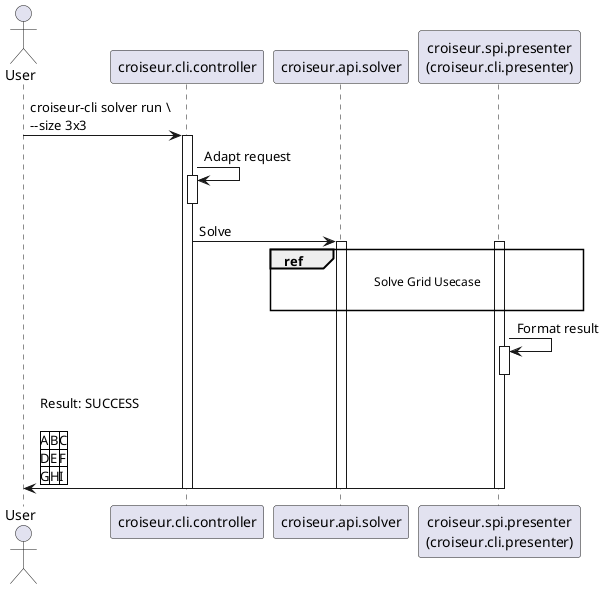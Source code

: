 @startuml
skinparam responseMessageBelowArrow true

actor User
participant croiseur.cli.controller
participant croiseur.api.solver
participant "croiseur.spi.presenter\n(croiseur.cli.presenter)" as croiseur.spi.presenter

User -> croiseur.cli.controller : croiseur-cli solver run \\\n--size 3x3
activate croiseur.cli.controller
croiseur.cli.controller -> croiseur.cli.controller : Adapt request
activate croiseur.cli.controller
deactivate croiseur.cli.controller
croiseur.cli.controller -> croiseur.api.solver : Solve

activate croiseur.api.solver
activate croiseur.spi.presenter
ref over croiseur.api.solver, croiseur.spi.presenter : Solve Grid Usecase\n
croiseur.spi.presenter -> croiseur.spi.presenter : Format result
activate croiseur.spi.presenter
deactivate croiseur.spi.presenter

croiseur.spi.presenter -> User : \
Result: SUCCESS\n\n\
|A|B|C|\n\
|D|E|F|\n\
|G|H|I|

deactivate croiseur.spi.presenter
deactivate croiseur.api.solver
deactivate croiseur.cli.controller
@enduml